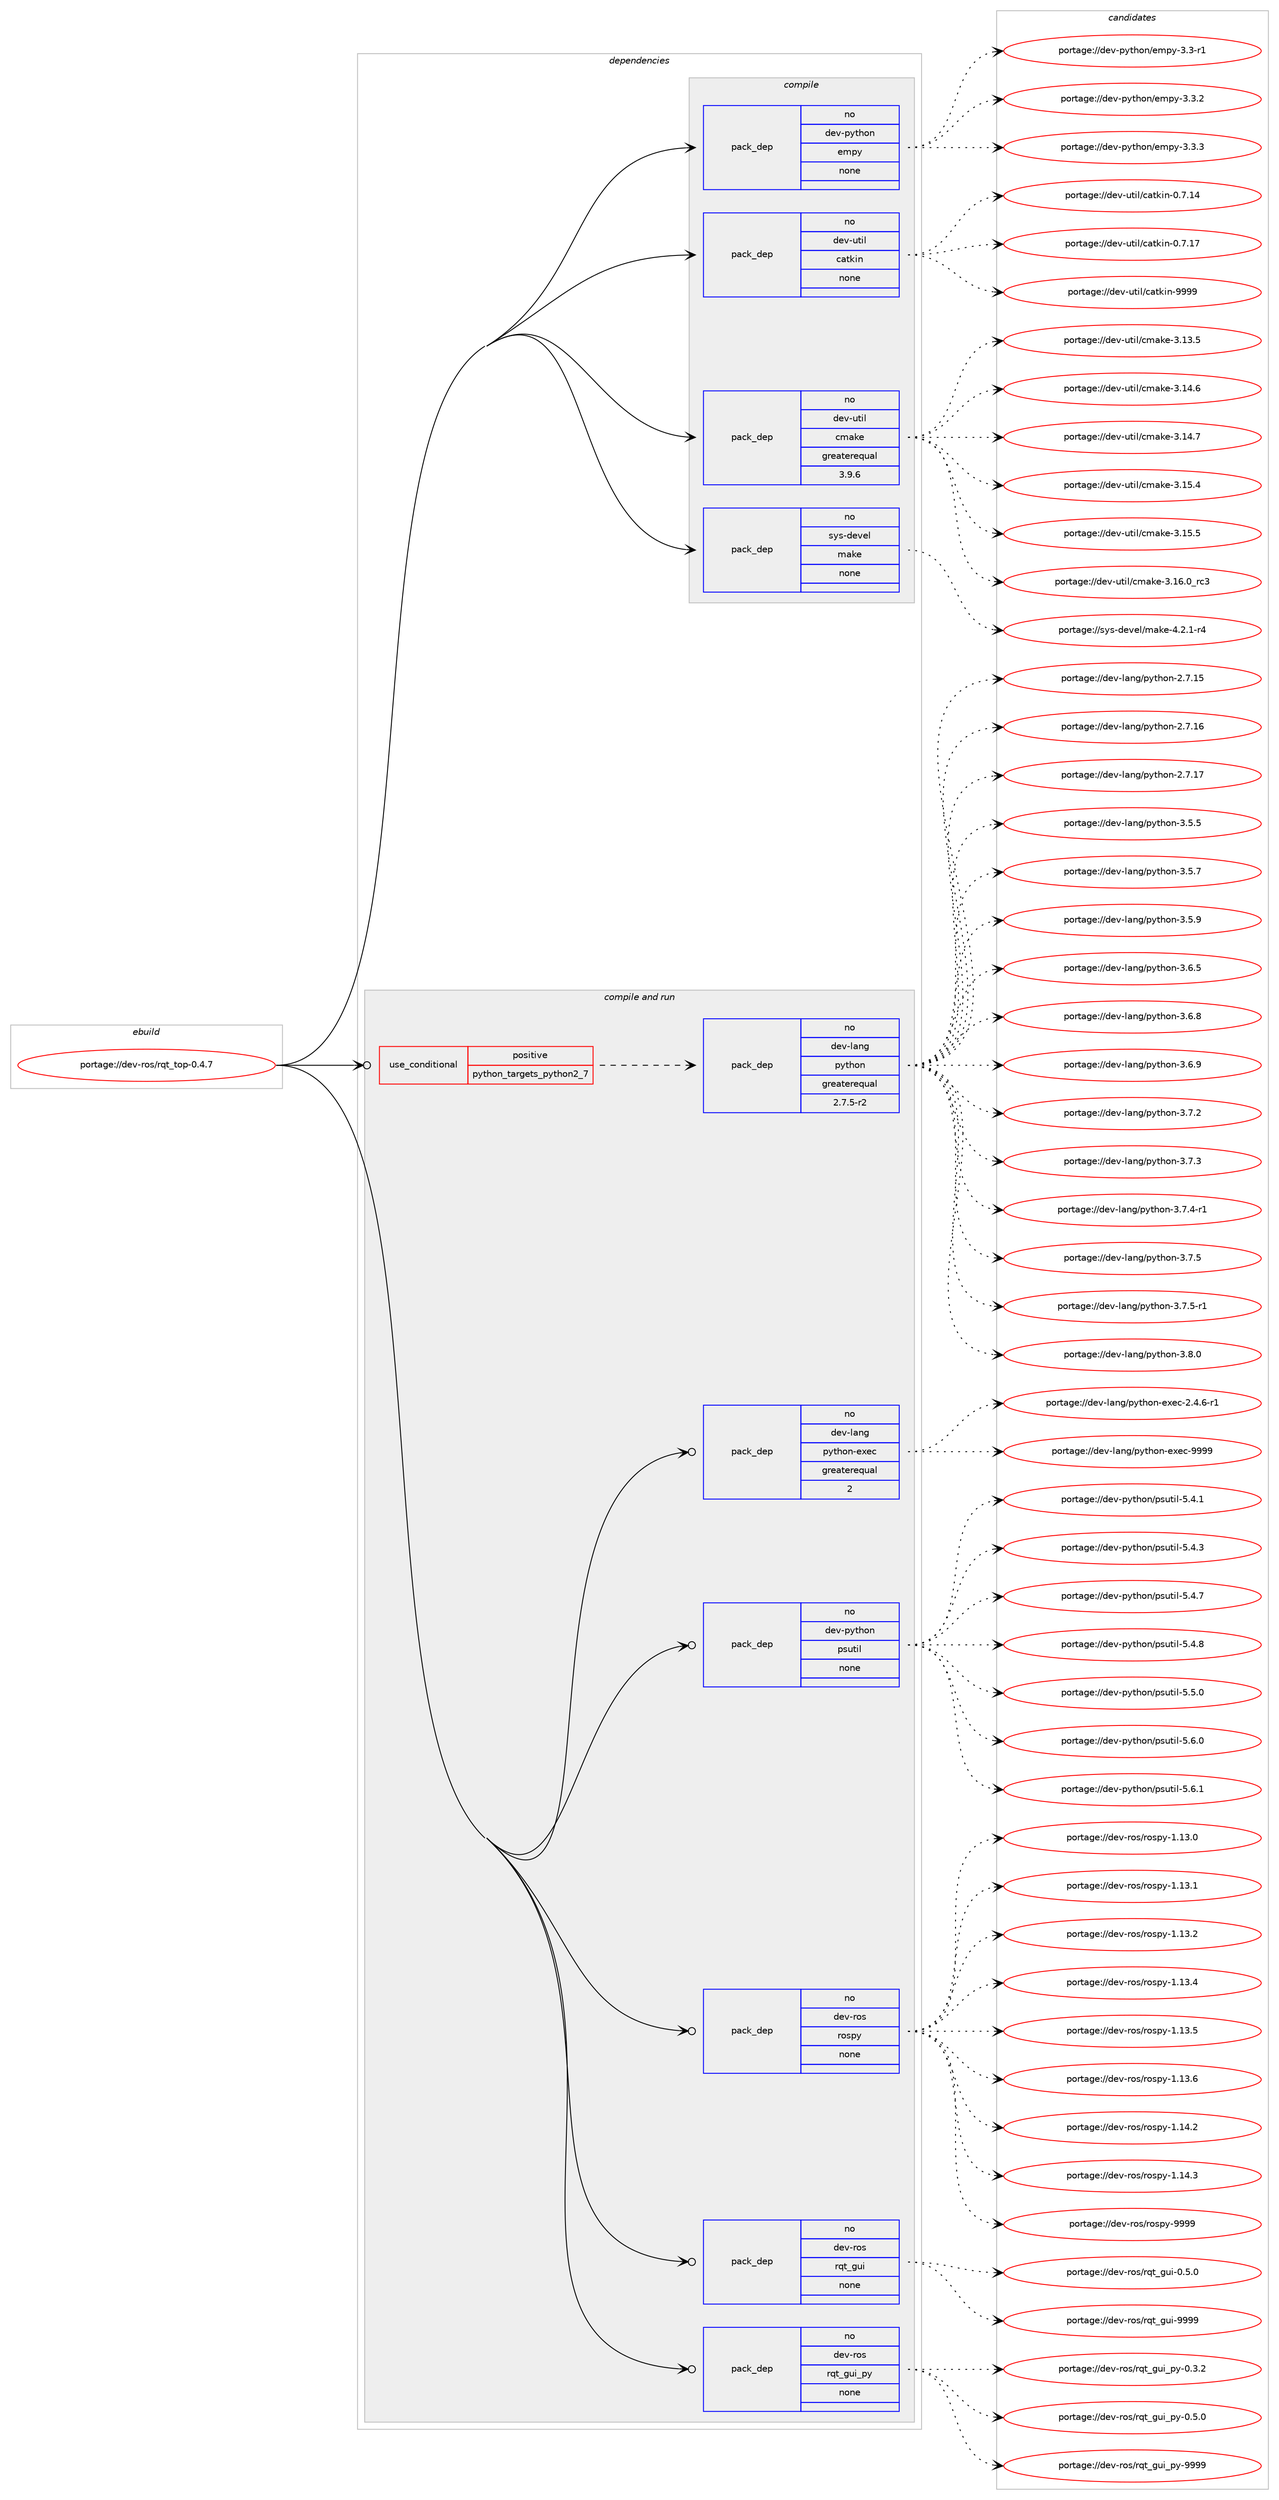 digraph prolog {

# *************
# Graph options
# *************

newrank=true;
concentrate=true;
compound=true;
graph [rankdir=LR,fontname=Helvetica,fontsize=10,ranksep=1.5];#, ranksep=2.5, nodesep=0.2];
edge  [arrowhead=vee];
node  [fontname=Helvetica,fontsize=10];

# **********
# The ebuild
# **********

subgraph cluster_leftcol {
color=gray;
rank=same;
label=<<i>ebuild</i>>;
id [label="portage://dev-ros/rqt_top-0.4.7", color=red, width=4, href="../dev-ros/rqt_top-0.4.7.svg"];
}

# ****************
# The dependencies
# ****************

subgraph cluster_midcol {
color=gray;
label=<<i>dependencies</i>>;
subgraph cluster_compile {
fillcolor="#eeeeee";
style=filled;
label=<<i>compile</i>>;
subgraph pack153415 {
dependency201494 [label=<<TABLE BORDER="0" CELLBORDER="1" CELLSPACING="0" CELLPADDING="4" WIDTH="220"><TR><TD ROWSPAN="6" CELLPADDING="30">pack_dep</TD></TR><TR><TD WIDTH="110">no</TD></TR><TR><TD>dev-python</TD></TR><TR><TD>empy</TD></TR><TR><TD>none</TD></TR><TR><TD></TD></TR></TABLE>>, shape=none, color=blue];
}
id:e -> dependency201494:w [weight=20,style="solid",arrowhead="vee"];
subgraph pack153416 {
dependency201495 [label=<<TABLE BORDER="0" CELLBORDER="1" CELLSPACING="0" CELLPADDING="4" WIDTH="220"><TR><TD ROWSPAN="6" CELLPADDING="30">pack_dep</TD></TR><TR><TD WIDTH="110">no</TD></TR><TR><TD>dev-util</TD></TR><TR><TD>catkin</TD></TR><TR><TD>none</TD></TR><TR><TD></TD></TR></TABLE>>, shape=none, color=blue];
}
id:e -> dependency201495:w [weight=20,style="solid",arrowhead="vee"];
subgraph pack153417 {
dependency201496 [label=<<TABLE BORDER="0" CELLBORDER="1" CELLSPACING="0" CELLPADDING="4" WIDTH="220"><TR><TD ROWSPAN="6" CELLPADDING="30">pack_dep</TD></TR><TR><TD WIDTH="110">no</TD></TR><TR><TD>dev-util</TD></TR><TR><TD>cmake</TD></TR><TR><TD>greaterequal</TD></TR><TR><TD>3.9.6</TD></TR></TABLE>>, shape=none, color=blue];
}
id:e -> dependency201496:w [weight=20,style="solid",arrowhead="vee"];
subgraph pack153418 {
dependency201497 [label=<<TABLE BORDER="0" CELLBORDER="1" CELLSPACING="0" CELLPADDING="4" WIDTH="220"><TR><TD ROWSPAN="6" CELLPADDING="30">pack_dep</TD></TR><TR><TD WIDTH="110">no</TD></TR><TR><TD>sys-devel</TD></TR><TR><TD>make</TD></TR><TR><TD>none</TD></TR><TR><TD></TD></TR></TABLE>>, shape=none, color=blue];
}
id:e -> dependency201497:w [weight=20,style="solid",arrowhead="vee"];
}
subgraph cluster_compileandrun {
fillcolor="#eeeeee";
style=filled;
label=<<i>compile and run</i>>;
subgraph cond44651 {
dependency201498 [label=<<TABLE BORDER="0" CELLBORDER="1" CELLSPACING="0" CELLPADDING="4"><TR><TD ROWSPAN="3" CELLPADDING="10">use_conditional</TD></TR><TR><TD>positive</TD></TR><TR><TD>python_targets_python2_7</TD></TR></TABLE>>, shape=none, color=red];
subgraph pack153419 {
dependency201499 [label=<<TABLE BORDER="0" CELLBORDER="1" CELLSPACING="0" CELLPADDING="4" WIDTH="220"><TR><TD ROWSPAN="6" CELLPADDING="30">pack_dep</TD></TR><TR><TD WIDTH="110">no</TD></TR><TR><TD>dev-lang</TD></TR><TR><TD>python</TD></TR><TR><TD>greaterequal</TD></TR><TR><TD>2.7.5-r2</TD></TR></TABLE>>, shape=none, color=blue];
}
dependency201498:e -> dependency201499:w [weight=20,style="dashed",arrowhead="vee"];
}
id:e -> dependency201498:w [weight=20,style="solid",arrowhead="odotvee"];
subgraph pack153420 {
dependency201500 [label=<<TABLE BORDER="0" CELLBORDER="1" CELLSPACING="0" CELLPADDING="4" WIDTH="220"><TR><TD ROWSPAN="6" CELLPADDING="30">pack_dep</TD></TR><TR><TD WIDTH="110">no</TD></TR><TR><TD>dev-lang</TD></TR><TR><TD>python-exec</TD></TR><TR><TD>greaterequal</TD></TR><TR><TD>2</TD></TR></TABLE>>, shape=none, color=blue];
}
id:e -> dependency201500:w [weight=20,style="solid",arrowhead="odotvee"];
subgraph pack153421 {
dependency201501 [label=<<TABLE BORDER="0" CELLBORDER="1" CELLSPACING="0" CELLPADDING="4" WIDTH="220"><TR><TD ROWSPAN="6" CELLPADDING="30">pack_dep</TD></TR><TR><TD WIDTH="110">no</TD></TR><TR><TD>dev-python</TD></TR><TR><TD>psutil</TD></TR><TR><TD>none</TD></TR><TR><TD></TD></TR></TABLE>>, shape=none, color=blue];
}
id:e -> dependency201501:w [weight=20,style="solid",arrowhead="odotvee"];
subgraph pack153422 {
dependency201502 [label=<<TABLE BORDER="0" CELLBORDER="1" CELLSPACING="0" CELLPADDING="4" WIDTH="220"><TR><TD ROWSPAN="6" CELLPADDING="30">pack_dep</TD></TR><TR><TD WIDTH="110">no</TD></TR><TR><TD>dev-ros</TD></TR><TR><TD>rospy</TD></TR><TR><TD>none</TD></TR><TR><TD></TD></TR></TABLE>>, shape=none, color=blue];
}
id:e -> dependency201502:w [weight=20,style="solid",arrowhead="odotvee"];
subgraph pack153423 {
dependency201503 [label=<<TABLE BORDER="0" CELLBORDER="1" CELLSPACING="0" CELLPADDING="4" WIDTH="220"><TR><TD ROWSPAN="6" CELLPADDING="30">pack_dep</TD></TR><TR><TD WIDTH="110">no</TD></TR><TR><TD>dev-ros</TD></TR><TR><TD>rqt_gui</TD></TR><TR><TD>none</TD></TR><TR><TD></TD></TR></TABLE>>, shape=none, color=blue];
}
id:e -> dependency201503:w [weight=20,style="solid",arrowhead="odotvee"];
subgraph pack153424 {
dependency201504 [label=<<TABLE BORDER="0" CELLBORDER="1" CELLSPACING="0" CELLPADDING="4" WIDTH="220"><TR><TD ROWSPAN="6" CELLPADDING="30">pack_dep</TD></TR><TR><TD WIDTH="110">no</TD></TR><TR><TD>dev-ros</TD></TR><TR><TD>rqt_gui_py</TD></TR><TR><TD>none</TD></TR><TR><TD></TD></TR></TABLE>>, shape=none, color=blue];
}
id:e -> dependency201504:w [weight=20,style="solid",arrowhead="odotvee"];
}
subgraph cluster_run {
fillcolor="#eeeeee";
style=filled;
label=<<i>run</i>>;
}
}

# **************
# The candidates
# **************

subgraph cluster_choices {
rank=same;
color=gray;
label=<<i>candidates</i>>;

subgraph choice153415 {
color=black;
nodesep=1;
choiceportage1001011184511212111610411111047101109112121455146514511449 [label="portage://dev-python/empy-3.3-r1", color=red, width=4,href="../dev-python/empy-3.3-r1.svg"];
choiceportage1001011184511212111610411111047101109112121455146514650 [label="portage://dev-python/empy-3.3.2", color=red, width=4,href="../dev-python/empy-3.3.2.svg"];
choiceportage1001011184511212111610411111047101109112121455146514651 [label="portage://dev-python/empy-3.3.3", color=red, width=4,href="../dev-python/empy-3.3.3.svg"];
dependency201494:e -> choiceportage1001011184511212111610411111047101109112121455146514511449:w [style=dotted,weight="100"];
dependency201494:e -> choiceportage1001011184511212111610411111047101109112121455146514650:w [style=dotted,weight="100"];
dependency201494:e -> choiceportage1001011184511212111610411111047101109112121455146514651:w [style=dotted,weight="100"];
}
subgraph choice153416 {
color=black;
nodesep=1;
choiceportage1001011184511711610510847999711610710511045484655464952 [label="portage://dev-util/catkin-0.7.14", color=red, width=4,href="../dev-util/catkin-0.7.14.svg"];
choiceportage1001011184511711610510847999711610710511045484655464955 [label="portage://dev-util/catkin-0.7.17", color=red, width=4,href="../dev-util/catkin-0.7.17.svg"];
choiceportage100101118451171161051084799971161071051104557575757 [label="portage://dev-util/catkin-9999", color=red, width=4,href="../dev-util/catkin-9999.svg"];
dependency201495:e -> choiceportage1001011184511711610510847999711610710511045484655464952:w [style=dotted,weight="100"];
dependency201495:e -> choiceportage1001011184511711610510847999711610710511045484655464955:w [style=dotted,weight="100"];
dependency201495:e -> choiceportage100101118451171161051084799971161071051104557575757:w [style=dotted,weight="100"];
}
subgraph choice153417 {
color=black;
nodesep=1;
choiceportage1001011184511711610510847991099710710145514649514653 [label="portage://dev-util/cmake-3.13.5", color=red, width=4,href="../dev-util/cmake-3.13.5.svg"];
choiceportage1001011184511711610510847991099710710145514649524654 [label="portage://dev-util/cmake-3.14.6", color=red, width=4,href="../dev-util/cmake-3.14.6.svg"];
choiceportage1001011184511711610510847991099710710145514649524655 [label="portage://dev-util/cmake-3.14.7", color=red, width=4,href="../dev-util/cmake-3.14.7.svg"];
choiceportage1001011184511711610510847991099710710145514649534652 [label="portage://dev-util/cmake-3.15.4", color=red, width=4,href="../dev-util/cmake-3.15.4.svg"];
choiceportage1001011184511711610510847991099710710145514649534653 [label="portage://dev-util/cmake-3.15.5", color=red, width=4,href="../dev-util/cmake-3.15.5.svg"];
choiceportage1001011184511711610510847991099710710145514649544648951149951 [label="portage://dev-util/cmake-3.16.0_rc3", color=red, width=4,href="../dev-util/cmake-3.16.0_rc3.svg"];
dependency201496:e -> choiceportage1001011184511711610510847991099710710145514649514653:w [style=dotted,weight="100"];
dependency201496:e -> choiceportage1001011184511711610510847991099710710145514649524654:w [style=dotted,weight="100"];
dependency201496:e -> choiceportage1001011184511711610510847991099710710145514649524655:w [style=dotted,weight="100"];
dependency201496:e -> choiceportage1001011184511711610510847991099710710145514649534652:w [style=dotted,weight="100"];
dependency201496:e -> choiceportage1001011184511711610510847991099710710145514649534653:w [style=dotted,weight="100"];
dependency201496:e -> choiceportage1001011184511711610510847991099710710145514649544648951149951:w [style=dotted,weight="100"];
}
subgraph choice153418 {
color=black;
nodesep=1;
choiceportage1151211154510010111810110847109971071014552465046494511452 [label="portage://sys-devel/make-4.2.1-r4", color=red, width=4,href="../sys-devel/make-4.2.1-r4.svg"];
dependency201497:e -> choiceportage1151211154510010111810110847109971071014552465046494511452:w [style=dotted,weight="100"];
}
subgraph choice153419 {
color=black;
nodesep=1;
choiceportage10010111845108971101034711212111610411111045504655464953 [label="portage://dev-lang/python-2.7.15", color=red, width=4,href="../dev-lang/python-2.7.15.svg"];
choiceportage10010111845108971101034711212111610411111045504655464954 [label="portage://dev-lang/python-2.7.16", color=red, width=4,href="../dev-lang/python-2.7.16.svg"];
choiceportage10010111845108971101034711212111610411111045504655464955 [label="portage://dev-lang/python-2.7.17", color=red, width=4,href="../dev-lang/python-2.7.17.svg"];
choiceportage100101118451089711010347112121116104111110455146534653 [label="portage://dev-lang/python-3.5.5", color=red, width=4,href="../dev-lang/python-3.5.5.svg"];
choiceportage100101118451089711010347112121116104111110455146534655 [label="portage://dev-lang/python-3.5.7", color=red, width=4,href="../dev-lang/python-3.5.7.svg"];
choiceportage100101118451089711010347112121116104111110455146534657 [label="portage://dev-lang/python-3.5.9", color=red, width=4,href="../dev-lang/python-3.5.9.svg"];
choiceportage100101118451089711010347112121116104111110455146544653 [label="portage://dev-lang/python-3.6.5", color=red, width=4,href="../dev-lang/python-3.6.5.svg"];
choiceportage100101118451089711010347112121116104111110455146544656 [label="portage://dev-lang/python-3.6.8", color=red, width=4,href="../dev-lang/python-3.6.8.svg"];
choiceportage100101118451089711010347112121116104111110455146544657 [label="portage://dev-lang/python-3.6.9", color=red, width=4,href="../dev-lang/python-3.6.9.svg"];
choiceportage100101118451089711010347112121116104111110455146554650 [label="portage://dev-lang/python-3.7.2", color=red, width=4,href="../dev-lang/python-3.7.2.svg"];
choiceportage100101118451089711010347112121116104111110455146554651 [label="portage://dev-lang/python-3.7.3", color=red, width=4,href="../dev-lang/python-3.7.3.svg"];
choiceportage1001011184510897110103471121211161041111104551465546524511449 [label="portage://dev-lang/python-3.7.4-r1", color=red, width=4,href="../dev-lang/python-3.7.4-r1.svg"];
choiceportage100101118451089711010347112121116104111110455146554653 [label="portage://dev-lang/python-3.7.5", color=red, width=4,href="../dev-lang/python-3.7.5.svg"];
choiceportage1001011184510897110103471121211161041111104551465546534511449 [label="portage://dev-lang/python-3.7.5-r1", color=red, width=4,href="../dev-lang/python-3.7.5-r1.svg"];
choiceportage100101118451089711010347112121116104111110455146564648 [label="portage://dev-lang/python-3.8.0", color=red, width=4,href="../dev-lang/python-3.8.0.svg"];
dependency201499:e -> choiceportage10010111845108971101034711212111610411111045504655464953:w [style=dotted,weight="100"];
dependency201499:e -> choiceportage10010111845108971101034711212111610411111045504655464954:w [style=dotted,weight="100"];
dependency201499:e -> choiceportage10010111845108971101034711212111610411111045504655464955:w [style=dotted,weight="100"];
dependency201499:e -> choiceportage100101118451089711010347112121116104111110455146534653:w [style=dotted,weight="100"];
dependency201499:e -> choiceportage100101118451089711010347112121116104111110455146534655:w [style=dotted,weight="100"];
dependency201499:e -> choiceportage100101118451089711010347112121116104111110455146534657:w [style=dotted,weight="100"];
dependency201499:e -> choiceportage100101118451089711010347112121116104111110455146544653:w [style=dotted,weight="100"];
dependency201499:e -> choiceportage100101118451089711010347112121116104111110455146544656:w [style=dotted,weight="100"];
dependency201499:e -> choiceportage100101118451089711010347112121116104111110455146544657:w [style=dotted,weight="100"];
dependency201499:e -> choiceportage100101118451089711010347112121116104111110455146554650:w [style=dotted,weight="100"];
dependency201499:e -> choiceportage100101118451089711010347112121116104111110455146554651:w [style=dotted,weight="100"];
dependency201499:e -> choiceportage1001011184510897110103471121211161041111104551465546524511449:w [style=dotted,weight="100"];
dependency201499:e -> choiceportage100101118451089711010347112121116104111110455146554653:w [style=dotted,weight="100"];
dependency201499:e -> choiceportage1001011184510897110103471121211161041111104551465546534511449:w [style=dotted,weight="100"];
dependency201499:e -> choiceportage100101118451089711010347112121116104111110455146564648:w [style=dotted,weight="100"];
}
subgraph choice153420 {
color=black;
nodesep=1;
choiceportage10010111845108971101034711212111610411111045101120101994550465246544511449 [label="portage://dev-lang/python-exec-2.4.6-r1", color=red, width=4,href="../dev-lang/python-exec-2.4.6-r1.svg"];
choiceportage10010111845108971101034711212111610411111045101120101994557575757 [label="portage://dev-lang/python-exec-9999", color=red, width=4,href="../dev-lang/python-exec-9999.svg"];
dependency201500:e -> choiceportage10010111845108971101034711212111610411111045101120101994550465246544511449:w [style=dotted,weight="100"];
dependency201500:e -> choiceportage10010111845108971101034711212111610411111045101120101994557575757:w [style=dotted,weight="100"];
}
subgraph choice153421 {
color=black;
nodesep=1;
choiceportage1001011184511212111610411111047112115117116105108455346524649 [label="portage://dev-python/psutil-5.4.1", color=red, width=4,href="../dev-python/psutil-5.4.1.svg"];
choiceportage1001011184511212111610411111047112115117116105108455346524651 [label="portage://dev-python/psutil-5.4.3", color=red, width=4,href="../dev-python/psutil-5.4.3.svg"];
choiceportage1001011184511212111610411111047112115117116105108455346524655 [label="portage://dev-python/psutil-5.4.7", color=red, width=4,href="../dev-python/psutil-5.4.7.svg"];
choiceportage1001011184511212111610411111047112115117116105108455346524656 [label="portage://dev-python/psutil-5.4.8", color=red, width=4,href="../dev-python/psutil-5.4.8.svg"];
choiceportage1001011184511212111610411111047112115117116105108455346534648 [label="portage://dev-python/psutil-5.5.0", color=red, width=4,href="../dev-python/psutil-5.5.0.svg"];
choiceportage1001011184511212111610411111047112115117116105108455346544648 [label="portage://dev-python/psutil-5.6.0", color=red, width=4,href="../dev-python/psutil-5.6.0.svg"];
choiceportage1001011184511212111610411111047112115117116105108455346544649 [label="portage://dev-python/psutil-5.6.1", color=red, width=4,href="../dev-python/psutil-5.6.1.svg"];
dependency201501:e -> choiceportage1001011184511212111610411111047112115117116105108455346524649:w [style=dotted,weight="100"];
dependency201501:e -> choiceportage1001011184511212111610411111047112115117116105108455346524651:w [style=dotted,weight="100"];
dependency201501:e -> choiceportage1001011184511212111610411111047112115117116105108455346524655:w [style=dotted,weight="100"];
dependency201501:e -> choiceportage1001011184511212111610411111047112115117116105108455346524656:w [style=dotted,weight="100"];
dependency201501:e -> choiceportage1001011184511212111610411111047112115117116105108455346534648:w [style=dotted,weight="100"];
dependency201501:e -> choiceportage1001011184511212111610411111047112115117116105108455346544648:w [style=dotted,weight="100"];
dependency201501:e -> choiceportage1001011184511212111610411111047112115117116105108455346544649:w [style=dotted,weight="100"];
}
subgraph choice153422 {
color=black;
nodesep=1;
choiceportage100101118451141111154711411111511212145494649514648 [label="portage://dev-ros/rospy-1.13.0", color=red, width=4,href="../dev-ros/rospy-1.13.0.svg"];
choiceportage100101118451141111154711411111511212145494649514649 [label="portage://dev-ros/rospy-1.13.1", color=red, width=4,href="../dev-ros/rospy-1.13.1.svg"];
choiceportage100101118451141111154711411111511212145494649514650 [label="portage://dev-ros/rospy-1.13.2", color=red, width=4,href="../dev-ros/rospy-1.13.2.svg"];
choiceportage100101118451141111154711411111511212145494649514652 [label="portage://dev-ros/rospy-1.13.4", color=red, width=4,href="../dev-ros/rospy-1.13.4.svg"];
choiceportage100101118451141111154711411111511212145494649514653 [label="portage://dev-ros/rospy-1.13.5", color=red, width=4,href="../dev-ros/rospy-1.13.5.svg"];
choiceportage100101118451141111154711411111511212145494649514654 [label="portage://dev-ros/rospy-1.13.6", color=red, width=4,href="../dev-ros/rospy-1.13.6.svg"];
choiceportage100101118451141111154711411111511212145494649524650 [label="portage://dev-ros/rospy-1.14.2", color=red, width=4,href="../dev-ros/rospy-1.14.2.svg"];
choiceportage100101118451141111154711411111511212145494649524651 [label="portage://dev-ros/rospy-1.14.3", color=red, width=4,href="../dev-ros/rospy-1.14.3.svg"];
choiceportage10010111845114111115471141111151121214557575757 [label="portage://dev-ros/rospy-9999", color=red, width=4,href="../dev-ros/rospy-9999.svg"];
dependency201502:e -> choiceportage100101118451141111154711411111511212145494649514648:w [style=dotted,weight="100"];
dependency201502:e -> choiceportage100101118451141111154711411111511212145494649514649:w [style=dotted,weight="100"];
dependency201502:e -> choiceportage100101118451141111154711411111511212145494649514650:w [style=dotted,weight="100"];
dependency201502:e -> choiceportage100101118451141111154711411111511212145494649514652:w [style=dotted,weight="100"];
dependency201502:e -> choiceportage100101118451141111154711411111511212145494649514653:w [style=dotted,weight="100"];
dependency201502:e -> choiceportage100101118451141111154711411111511212145494649514654:w [style=dotted,weight="100"];
dependency201502:e -> choiceportage100101118451141111154711411111511212145494649524650:w [style=dotted,weight="100"];
dependency201502:e -> choiceportage100101118451141111154711411111511212145494649524651:w [style=dotted,weight="100"];
dependency201502:e -> choiceportage10010111845114111115471141111151121214557575757:w [style=dotted,weight="100"];
}
subgraph choice153423 {
color=black;
nodesep=1;
choiceportage100101118451141111154711411311695103117105454846534648 [label="portage://dev-ros/rqt_gui-0.5.0", color=red, width=4,href="../dev-ros/rqt_gui-0.5.0.svg"];
choiceportage1001011184511411111547114113116951031171054557575757 [label="portage://dev-ros/rqt_gui-9999", color=red, width=4,href="../dev-ros/rqt_gui-9999.svg"];
dependency201503:e -> choiceportage100101118451141111154711411311695103117105454846534648:w [style=dotted,weight="100"];
dependency201503:e -> choiceportage1001011184511411111547114113116951031171054557575757:w [style=dotted,weight="100"];
}
subgraph choice153424 {
color=black;
nodesep=1;
choiceportage10010111845114111115471141131169510311710595112121454846514650 [label="portage://dev-ros/rqt_gui_py-0.3.2", color=red, width=4,href="../dev-ros/rqt_gui_py-0.3.2.svg"];
choiceportage10010111845114111115471141131169510311710595112121454846534648 [label="portage://dev-ros/rqt_gui_py-0.5.0", color=red, width=4,href="../dev-ros/rqt_gui_py-0.5.0.svg"];
choiceportage100101118451141111154711411311695103117105951121214557575757 [label="portage://dev-ros/rqt_gui_py-9999", color=red, width=4,href="../dev-ros/rqt_gui_py-9999.svg"];
dependency201504:e -> choiceportage10010111845114111115471141131169510311710595112121454846514650:w [style=dotted,weight="100"];
dependency201504:e -> choiceportage10010111845114111115471141131169510311710595112121454846534648:w [style=dotted,weight="100"];
dependency201504:e -> choiceportage100101118451141111154711411311695103117105951121214557575757:w [style=dotted,weight="100"];
}
}

}
